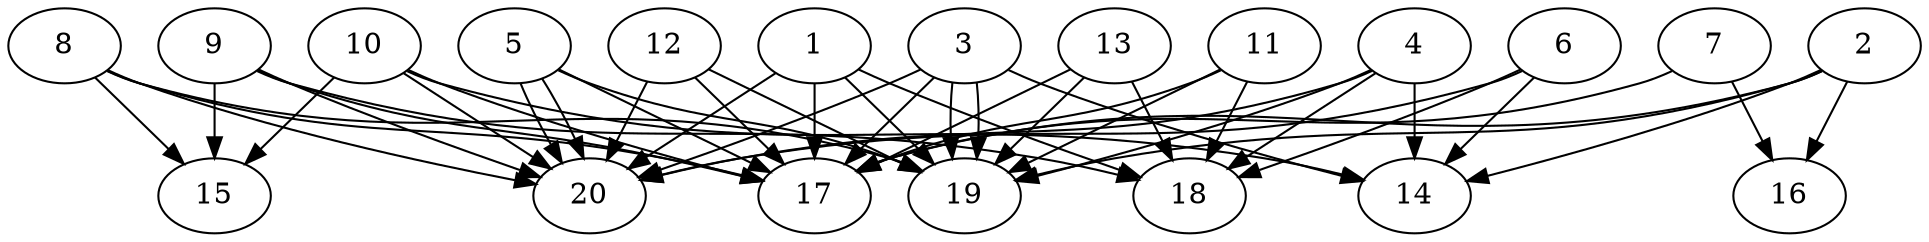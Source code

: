 // DAG automatically generated by daggen at Wed Jul 24 21:20:06 2019
// ./daggen --dot -n 20 --ccr 0.4 --fat 0.8 --regular 0.5 --density 0.8 --mindata 5242880 --maxdata 52428800 
digraph G {
  1 [size="126740480", alpha="0.09", expect_size="50696192"] 
  1 -> 17 [size ="50696192"]
  1 -> 18 [size ="50696192"]
  1 -> 19 [size ="50696192"]
  1 -> 20 [size ="50696192"]
  2 [size="64847360", alpha="0.14", expect_size="25938944"] 
  2 -> 14 [size ="25938944"]
  2 -> 16 [size ="25938944"]
  2 -> 17 [size ="25938944"]
  2 -> 19 [size ="25938944"]
  3 [size="93637120", alpha="0.16", expect_size="37454848"] 
  3 -> 14 [size ="37454848"]
  3 -> 17 [size ="37454848"]
  3 -> 19 [size ="37454848"]
  3 -> 19 [size ="37454848"]
  3 -> 20 [size ="37454848"]
  4 [size="88865280", alpha="0.00", expect_size="35546112"] 
  4 -> 14 [size ="35546112"]
  4 -> 18 [size ="35546112"]
  4 -> 19 [size ="35546112"]
  4 -> 20 [size ="35546112"]
  5 [size="79170560", alpha="0.13", expect_size="31668224"] 
  5 -> 17 [size ="31668224"]
  5 -> 19 [size ="31668224"]
  5 -> 20 [size ="31668224"]
  5 -> 20 [size ="31668224"]
  6 [size="15434240", alpha="0.01", expect_size="6173696"] 
  6 -> 14 [size ="6173696"]
  6 -> 18 [size ="6173696"]
  6 -> 20 [size ="6173696"]
  7 [size="63531520", alpha="0.02", expect_size="25412608"] 
  7 -> 16 [size ="25412608"]
  7 -> 17 [size ="25412608"]
  8 [size="72855040", alpha="0.16", expect_size="29142016"] 
  8 -> 15 [size ="29142016"]
  8 -> 17 [size ="29142016"]
  8 -> 19 [size ="29142016"]
  8 -> 20 [size ="29142016"]
  9 [size="32867840", alpha="0.18", expect_size="13147136"] 
  9 -> 15 [size ="13147136"]
  9 -> 17 [size ="13147136"]
  9 -> 18 [size ="13147136"]
  9 -> 20 [size ="13147136"]
  10 [size="66611200", alpha="0.14", expect_size="26644480"] 
  10 -> 14 [size ="26644480"]
  10 -> 15 [size ="26644480"]
  10 -> 17 [size ="26644480"]
  10 -> 20 [size ="26644480"]
  11 [size="24281600", alpha="0.10", expect_size="9712640"] 
  11 -> 17 [size ="9712640"]
  11 -> 18 [size ="9712640"]
  11 -> 19 [size ="9712640"]
  12 [size="76682240", alpha="0.13", expect_size="30672896"] 
  12 -> 17 [size ="30672896"]
  12 -> 19 [size ="30672896"]
  12 -> 20 [size ="30672896"]
  13 [size="40954880", alpha="0.16", expect_size="16381952"] 
  13 -> 17 [size ="16381952"]
  13 -> 18 [size ="16381952"]
  13 -> 19 [size ="16381952"]
  14 [size="16389120", alpha="0.03", expect_size="6555648"] 
  15 [size="17111040", alpha="0.08", expect_size="6844416"] 
  16 [size="93514240", alpha="0.10", expect_size="37405696"] 
  17 [size="101053440", alpha="0.18", expect_size="40421376"] 
  18 [size="110935040", alpha="0.03", expect_size="44374016"] 
  19 [size="87083520", alpha="0.15", expect_size="34833408"] 
  20 [size="76633600", alpha="0.04", expect_size="30653440"] 
}
